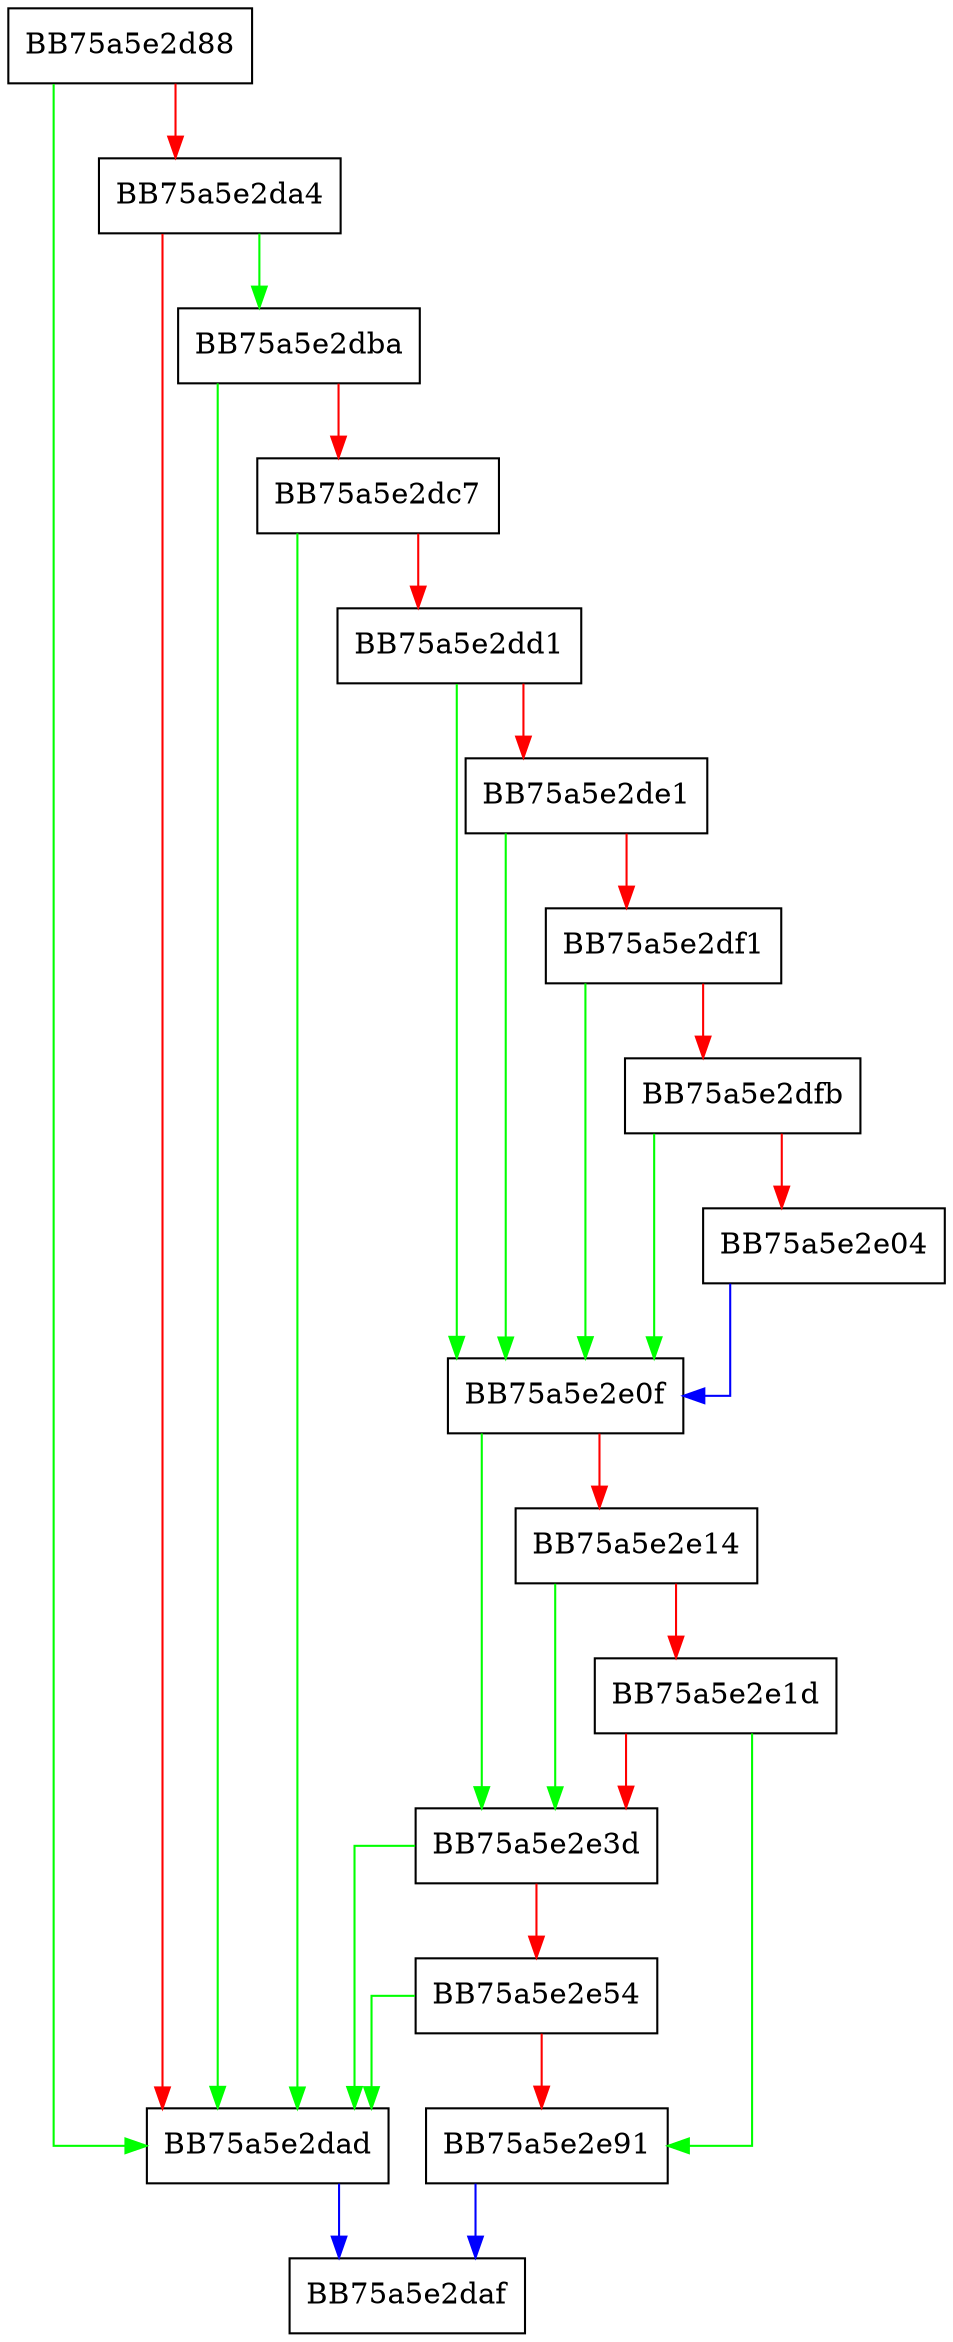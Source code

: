 digraph Native_JS_Xilos {
  node [shape="box"];
  graph [splines=ortho];
  BB75a5e2d88 -> BB75a5e2dad [color="green"];
  BB75a5e2d88 -> BB75a5e2da4 [color="red"];
  BB75a5e2da4 -> BB75a5e2dba [color="green"];
  BB75a5e2da4 -> BB75a5e2dad [color="red"];
  BB75a5e2dad -> BB75a5e2daf [color="blue"];
  BB75a5e2dba -> BB75a5e2dad [color="green"];
  BB75a5e2dba -> BB75a5e2dc7 [color="red"];
  BB75a5e2dc7 -> BB75a5e2dad [color="green"];
  BB75a5e2dc7 -> BB75a5e2dd1 [color="red"];
  BB75a5e2dd1 -> BB75a5e2e0f [color="green"];
  BB75a5e2dd1 -> BB75a5e2de1 [color="red"];
  BB75a5e2de1 -> BB75a5e2e0f [color="green"];
  BB75a5e2de1 -> BB75a5e2df1 [color="red"];
  BB75a5e2df1 -> BB75a5e2e0f [color="green"];
  BB75a5e2df1 -> BB75a5e2dfb [color="red"];
  BB75a5e2dfb -> BB75a5e2e0f [color="green"];
  BB75a5e2dfb -> BB75a5e2e04 [color="red"];
  BB75a5e2e04 -> BB75a5e2e0f [color="blue"];
  BB75a5e2e0f -> BB75a5e2e3d [color="green"];
  BB75a5e2e0f -> BB75a5e2e14 [color="red"];
  BB75a5e2e14 -> BB75a5e2e3d [color="green"];
  BB75a5e2e14 -> BB75a5e2e1d [color="red"];
  BB75a5e2e1d -> BB75a5e2e91 [color="green"];
  BB75a5e2e1d -> BB75a5e2e3d [color="red"];
  BB75a5e2e3d -> BB75a5e2dad [color="green"];
  BB75a5e2e3d -> BB75a5e2e54 [color="red"];
  BB75a5e2e54 -> BB75a5e2dad [color="green"];
  BB75a5e2e54 -> BB75a5e2e91 [color="red"];
  BB75a5e2e91 -> BB75a5e2daf [color="blue"];
}